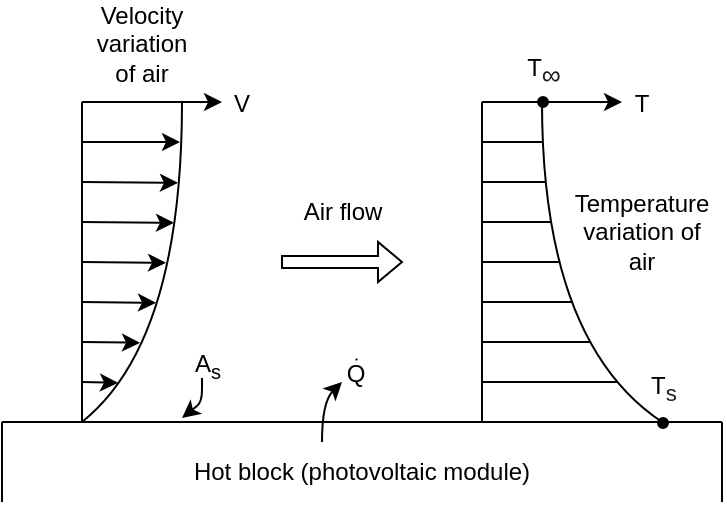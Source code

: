 <mxfile version="26.1.3">
  <diagram name="Page-1" id="ZHL7TVFvpXaQOrETjLmC">
    <mxGraphModel dx="830" dy="417" grid="0" gridSize="10" guides="1" tooltips="1" connect="1" arrows="1" fold="1" page="1" pageScale="1" pageWidth="827" pageHeight="1169" math="0" shadow="0">
      <root>
        <mxCell id="0" />
        <mxCell id="1" parent="0" />
        <mxCell id="Gzbia7pIsG1ZChBNoY8I-2" value="" style="endArrow=none;html=1;rounded=0;" parent="1" edge="1">
          <mxGeometry width="50" height="50" relative="1" as="geometry">
            <mxPoint x="440" y="560" as="sourcePoint" />
            <mxPoint x="440" y="520" as="targetPoint" />
          </mxGeometry>
        </mxCell>
        <mxCell id="Gzbia7pIsG1ZChBNoY8I-3" value="" style="endArrow=none;html=1;rounded=0;" parent="1" edge="1">
          <mxGeometry width="50" height="50" relative="1" as="geometry">
            <mxPoint x="800" y="560" as="sourcePoint" />
            <mxPoint x="800" y="520" as="targetPoint" />
          </mxGeometry>
        </mxCell>
        <mxCell id="Gzbia7pIsG1ZChBNoY8I-4" value="" style="endArrow=none;html=1;rounded=0;" parent="1" edge="1">
          <mxGeometry width="50" height="50" relative="1" as="geometry">
            <mxPoint x="440" y="520" as="sourcePoint" />
            <mxPoint x="800" y="520" as="targetPoint" />
          </mxGeometry>
        </mxCell>
        <mxCell id="Gzbia7pIsG1ZChBNoY8I-5" value="" style="endArrow=none;html=1;rounded=0;" parent="1" edge="1">
          <mxGeometry width="50" height="50" relative="1" as="geometry">
            <mxPoint x="480" y="520" as="sourcePoint" />
            <mxPoint x="480" y="360" as="targetPoint" />
          </mxGeometry>
        </mxCell>
        <mxCell id="Gzbia7pIsG1ZChBNoY8I-6" value="" style="endArrow=classic;html=1;rounded=0;" parent="1" edge="1">
          <mxGeometry width="50" height="50" relative="1" as="geometry">
            <mxPoint x="480" y="360" as="sourcePoint" />
            <mxPoint x="550" y="360" as="targetPoint" />
          </mxGeometry>
        </mxCell>
        <mxCell id="Gzbia7pIsG1ZChBNoY8I-7" value="" style="endArrow=none;html=1;rounded=0;curved=1;" parent="1" edge="1">
          <mxGeometry width="50" height="50" relative="1" as="geometry">
            <mxPoint x="480" y="520" as="sourcePoint" />
            <mxPoint x="530" y="360" as="targetPoint" />
            <Array as="points">
              <mxPoint x="530" y="480" />
            </Array>
          </mxGeometry>
        </mxCell>
        <mxCell id="Gzbia7pIsG1ZChBNoY8I-9" value="" style="endArrow=classic;html=1;rounded=0;" parent="1" edge="1">
          <mxGeometry width="50" height="50" relative="1" as="geometry">
            <mxPoint x="480" y="380" as="sourcePoint" />
            <mxPoint x="529" y="380" as="targetPoint" />
          </mxGeometry>
        </mxCell>
        <mxCell id="Gzbia7pIsG1ZChBNoY8I-10" value="" style="endArrow=classic;html=1;rounded=0;" parent="1" edge="1">
          <mxGeometry width="50" height="50" relative="1" as="geometry">
            <mxPoint x="480" y="400" as="sourcePoint" />
            <mxPoint x="528" y="400.4" as="targetPoint" />
          </mxGeometry>
        </mxCell>
        <mxCell id="Gzbia7pIsG1ZChBNoY8I-11" value="" style="endArrow=classic;html=1;rounded=0;" parent="1" edge="1">
          <mxGeometry width="50" height="50" relative="1" as="geometry">
            <mxPoint x="480" y="420" as="sourcePoint" />
            <mxPoint x="526" y="420.4" as="targetPoint" />
          </mxGeometry>
        </mxCell>
        <mxCell id="Gzbia7pIsG1ZChBNoY8I-12" value="" style="endArrow=classic;html=1;rounded=0;" parent="1" edge="1">
          <mxGeometry width="50" height="50" relative="1" as="geometry">
            <mxPoint x="480" y="440" as="sourcePoint" />
            <mxPoint x="522" y="440.4" as="targetPoint" />
          </mxGeometry>
        </mxCell>
        <mxCell id="Gzbia7pIsG1ZChBNoY8I-13" value="" style="endArrow=classic;html=1;rounded=0;" parent="1" edge="1">
          <mxGeometry width="50" height="50" relative="1" as="geometry">
            <mxPoint x="480" y="460" as="sourcePoint" />
            <mxPoint x="517" y="460.4" as="targetPoint" />
          </mxGeometry>
        </mxCell>
        <mxCell id="Gzbia7pIsG1ZChBNoY8I-14" value="" style="endArrow=classic;html=1;rounded=0;" parent="1" edge="1">
          <mxGeometry width="50" height="50" relative="1" as="geometry">
            <mxPoint x="480" y="480" as="sourcePoint" />
            <mxPoint x="509" y="480.4" as="targetPoint" />
          </mxGeometry>
        </mxCell>
        <mxCell id="Gzbia7pIsG1ZChBNoY8I-15" value="" style="endArrow=classic;html=1;rounded=0;" parent="1" edge="1">
          <mxGeometry width="50" height="50" relative="1" as="geometry">
            <mxPoint x="480" y="500" as="sourcePoint" />
            <mxPoint x="498" y="500.4" as="targetPoint" />
          </mxGeometry>
        </mxCell>
        <mxCell id="Gzbia7pIsG1ZChBNoY8I-16" value="V" style="text;html=1;align=center;verticalAlign=middle;whiteSpace=wrap;rounded=0;" parent="1" vertex="1">
          <mxGeometry x="530" y="346" width="60" height="30" as="geometry" />
        </mxCell>
        <mxCell id="Gzbia7pIsG1ZChBNoY8I-17" value="Velocity&lt;div&gt;variation of air&lt;/div&gt;" style="text;html=1;align=center;verticalAlign=middle;whiteSpace=wrap;rounded=0;" parent="1" vertex="1">
          <mxGeometry x="480" y="316" width="60" height="30" as="geometry" />
        </mxCell>
        <mxCell id="Gzbia7pIsG1ZChBNoY8I-18" value="" style="endArrow=none;html=1;rounded=0;" parent="1" edge="1">
          <mxGeometry width="50" height="50" relative="1" as="geometry">
            <mxPoint x="680" y="520" as="sourcePoint" />
            <mxPoint x="680" y="360" as="targetPoint" />
          </mxGeometry>
        </mxCell>
        <mxCell id="Gzbia7pIsG1ZChBNoY8I-19" value="Hot block (photovoltaic module)" style="text;html=1;align=center;verticalAlign=middle;whiteSpace=wrap;rounded=0;" parent="1" vertex="1">
          <mxGeometry x="520" y="530" width="200" height="30" as="geometry" />
        </mxCell>
        <mxCell id="Gzbia7pIsG1ZChBNoY8I-20" value="" style="endArrow=classic;html=1;rounded=0;" parent="1" edge="1">
          <mxGeometry width="50" height="50" relative="1" as="geometry">
            <mxPoint x="680" y="360" as="sourcePoint" />
            <mxPoint x="750" y="360" as="targetPoint" />
          </mxGeometry>
        </mxCell>
        <mxCell id="Gzbia7pIsG1ZChBNoY8I-21" value="T" style="text;html=1;align=center;verticalAlign=middle;whiteSpace=wrap;rounded=0;" parent="1" vertex="1">
          <mxGeometry x="730" y="346" width="60" height="30" as="geometry" />
        </mxCell>
        <mxCell id="Gzbia7pIsG1ZChBNoY8I-22" value="" style="endArrow=none;html=1;rounded=0;curved=1;" parent="1" edge="1">
          <mxGeometry width="50" height="50" relative="1" as="geometry">
            <mxPoint x="770" y="520" as="sourcePoint" />
            <mxPoint x="710" y="360" as="targetPoint" />
            <Array as="points">
              <mxPoint x="710" y="480" />
            </Array>
          </mxGeometry>
        </mxCell>
        <mxCell id="Gzbia7pIsG1ZChBNoY8I-23" value="" style="endArrow=none;html=1;rounded=0;" parent="1" edge="1">
          <mxGeometry width="50" height="50" relative="1" as="geometry">
            <mxPoint x="680" y="380" as="sourcePoint" />
            <mxPoint x="710" y="380" as="targetPoint" />
          </mxGeometry>
        </mxCell>
        <mxCell id="Gzbia7pIsG1ZChBNoY8I-24" value="" style="endArrow=none;html=1;rounded=0;" parent="1" edge="1">
          <mxGeometry width="50" height="50" relative="1" as="geometry">
            <mxPoint x="680" y="400" as="sourcePoint" />
            <mxPoint x="712" y="400" as="targetPoint" />
          </mxGeometry>
        </mxCell>
        <mxCell id="Gzbia7pIsG1ZChBNoY8I-25" value="" style="endArrow=none;html=1;rounded=0;" parent="1" edge="1">
          <mxGeometry width="50" height="50" relative="1" as="geometry">
            <mxPoint x="680" y="420" as="sourcePoint" />
            <mxPoint x="715" y="420" as="targetPoint" />
          </mxGeometry>
        </mxCell>
        <mxCell id="Gzbia7pIsG1ZChBNoY8I-26" value="" style="endArrow=none;html=1;rounded=0;" parent="1" edge="1">
          <mxGeometry width="50" height="50" relative="1" as="geometry">
            <mxPoint x="680" y="440" as="sourcePoint" />
            <mxPoint x="719" y="440" as="targetPoint" />
          </mxGeometry>
        </mxCell>
        <mxCell id="Gzbia7pIsG1ZChBNoY8I-27" value="" style="endArrow=none;html=1;rounded=0;" parent="1" edge="1">
          <mxGeometry width="50" height="50" relative="1" as="geometry">
            <mxPoint x="680" y="460" as="sourcePoint" />
            <mxPoint x="725" y="460" as="targetPoint" />
          </mxGeometry>
        </mxCell>
        <mxCell id="Gzbia7pIsG1ZChBNoY8I-28" value="" style="endArrow=none;html=1;rounded=0;" parent="1" edge="1">
          <mxGeometry width="50" height="50" relative="1" as="geometry">
            <mxPoint x="680" y="480" as="sourcePoint" />
            <mxPoint x="734" y="480" as="targetPoint" />
          </mxGeometry>
        </mxCell>
        <mxCell id="Gzbia7pIsG1ZChBNoY8I-29" value="" style="endArrow=none;html=1;rounded=0;" parent="1" edge="1">
          <mxGeometry width="50" height="50" relative="1" as="geometry">
            <mxPoint x="680" y="500" as="sourcePoint" />
            <mxPoint x="748" y="500" as="targetPoint" />
          </mxGeometry>
        </mxCell>
        <mxCell id="Gzbia7pIsG1ZChBNoY8I-30" value="" style="ellipse;whiteSpace=wrap;html=1;aspect=fixed;fillColor=#000000;" parent="1" vertex="1">
          <mxGeometry x="768" y="518" width="5" height="5" as="geometry" />
        </mxCell>
        <mxCell id="Gzbia7pIsG1ZChBNoY8I-31" value="" style="ellipse;whiteSpace=wrap;html=1;aspect=fixed;fillColor=#000000;" parent="1" vertex="1">
          <mxGeometry x="708" y="357.5" width="5" height="5" as="geometry" />
        </mxCell>
        <mxCell id="Gzbia7pIsG1ZChBNoY8I-32" value="&lt;span&gt;T&lt;span style=&quot;color: rgb(31, 31, 31); font-family: &amp;quot;Google Sans&amp;quot;, Arial, sans-serif; font-size: 16px; text-align: start; background-color: rgb(255, 255, 255);&quot;&gt;&lt;sub style=&quot;&quot;&gt;∞&lt;/sub&gt;&lt;/span&gt;&lt;/span&gt;" style="text;html=1;align=center;verticalAlign=middle;whiteSpace=wrap;rounded=0;" parent="1" vertex="1">
          <mxGeometry x="680.5" y="327.5" width="60" height="30" as="geometry" />
        </mxCell>
        <mxCell id="Gzbia7pIsG1ZChBNoY8I-33" value="&lt;div style=&quot;text-align: start;&quot;&gt;&lt;span style=&quot;background-color: transparent; color: light-dark(rgb(0, 0, 0), rgb(255, 255, 255));&quot;&gt;T&lt;/span&gt;&lt;font face=&quot;Google Sans, Arial, sans-serif&quot; color=&quot;#1f1f1f&quot;&gt;&lt;span style=&quot;font-size: 13.333px; background-color: rgb(255, 255, 255);&quot;&gt;&lt;sub&gt;s&lt;/sub&gt;&lt;/span&gt;&lt;/font&gt;&lt;/div&gt;" style="text;html=1;align=center;verticalAlign=middle;whiteSpace=wrap;rounded=0;" parent="1" vertex="1">
          <mxGeometry x="740.5" y="488" width="60" height="30" as="geometry" />
        </mxCell>
        <mxCell id="Gzbia7pIsG1ZChBNoY8I-34" value="Temperature variation of air" style="text;html=1;align=center;verticalAlign=middle;whiteSpace=wrap;rounded=0;" parent="1" vertex="1">
          <mxGeometry x="730" y="410" width="60" height="30" as="geometry" />
        </mxCell>
        <mxCell id="Gzbia7pIsG1ZChBNoY8I-35" value="" style="shape=singleArrow;whiteSpace=wrap;html=1;" parent="1" vertex="1">
          <mxGeometry x="580" y="430" width="60" height="20" as="geometry" />
        </mxCell>
        <mxCell id="Gzbia7pIsG1ZChBNoY8I-36" value="Air&amp;nbsp;&lt;span style=&quot;background-color: transparent; color: light-dark(rgb(0, 0, 0), rgb(255, 255, 255));&quot;&gt;flow&lt;/span&gt;" style="text;html=1;align=center;verticalAlign=middle;whiteSpace=wrap;rounded=0;" parent="1" vertex="1">
          <mxGeometry x="566.5" y="400" width="87" height="30" as="geometry" />
        </mxCell>
        <mxCell id="Gzbia7pIsG1ZChBNoY8I-37" value="" style="endArrow=classic;html=1;rounded=1;curved=0;" parent="1" edge="1">
          <mxGeometry width="50" height="50" relative="1" as="geometry">
            <mxPoint x="540" y="498" as="sourcePoint" />
            <mxPoint x="530" y="518" as="targetPoint" />
            <Array as="points">
              <mxPoint x="540" y="510" />
            </Array>
          </mxGeometry>
        </mxCell>
        <mxCell id="Gzbia7pIsG1ZChBNoY8I-38" value="A&lt;sub&gt;s&lt;/sub&gt;" style="text;html=1;align=center;verticalAlign=middle;whiteSpace=wrap;rounded=0;" parent="1" vertex="1">
          <mxGeometry x="513" y="477" width="60" height="30" as="geometry" />
        </mxCell>
        <mxCell id="Gzbia7pIsG1ZChBNoY8I-45" value="" style="endArrow=classic;html=1;rounded=0;curved=1;" parent="1" edge="1">
          <mxGeometry width="50" height="50" relative="1" as="geometry">
            <mxPoint x="600" y="530" as="sourcePoint" />
            <mxPoint x="610" y="500" as="targetPoint" />
            <Array as="points">
              <mxPoint x="600" y="510" />
            </Array>
          </mxGeometry>
        </mxCell>
        <mxCell id="Gzbia7pIsG1ZChBNoY8I-46" value="Q" style="text;html=1;align=center;verticalAlign=middle;whiteSpace=wrap;rounded=0;" parent="1" vertex="1">
          <mxGeometry x="587" y="481" width="60" height="30" as="geometry" />
        </mxCell>
        <mxCell id="Gzbia7pIsG1ZChBNoY8I-47" value="" style="ellipse;whiteSpace=wrap;html=1;strokeWidth=0;fillColor=#000000;" parent="1" vertex="1">
          <mxGeometry x="616.5" y="488" width="1" height="1" as="geometry" />
        </mxCell>
      </root>
    </mxGraphModel>
  </diagram>
</mxfile>
